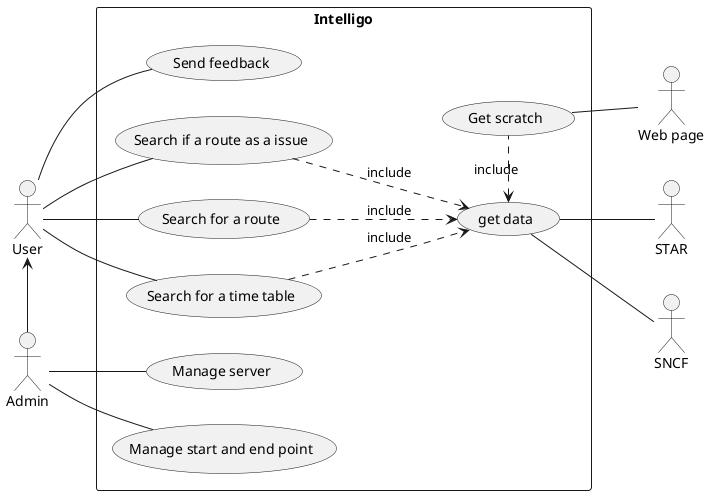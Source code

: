 @startuml UseCase
left to right direction
skinparam packageStyle rectangle


actor "User" as U
actor "STAR" as STAR
actor "SNCF" as SNCF
actor "Admin" as A
actor "Web page" as W

rectangle "Intelligo"{
    U--(Search for a route)
    U--(Search for a time table)
    U--(Send feedback)
    U--(Search if a route as a issue)
    (Get scratch)--W
    (get data)<.(Get scratch): include
    (get data)--STAR
    (get data)--SNCF
    (Search for a route)..>(get data): include
    (Search for a time table)..>(get data): include
    (Search if a route as a issue)..>(get data): include
    U<-A 
    A--(Manage server)
    A--(Manage start and end point)
}
@enduml
